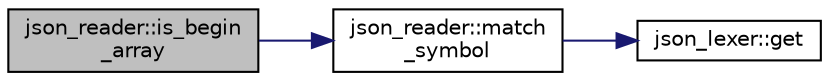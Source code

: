 digraph "json_reader::is_begin_array"
{
  edge [fontname="Helvetica",fontsize="10",labelfontname="Helvetica",labelfontsize="10"];
  node [fontname="Helvetica",fontsize="10",shape=record];
  rankdir="LR";
  Node18 [label="json_reader::is_begin\l_array",height=0.2,width=0.4,color="black", fillcolor="grey75", style="filled", fontcolor="black"];
  Node18 -> Node19 [color="midnightblue",fontsize="10",style="solid",fontname="Helvetica"];
  Node19 [label="json_reader::match\l_symbol",height=0.2,width=0.4,color="black", fillcolor="white", style="filled",URL="$classjson__reader.html#a539113b9973820381454942bae27d93f"];
  Node19 -> Node20 [color="midnightblue",fontsize="10",style="solid",fontname="Helvetica"];
  Node20 [label="json_lexer::get",height=0.2,width=0.4,color="black", fillcolor="white", style="filled",URL="$classjson__lexer.html#a45237df50027e1d1fde52e34e7e22b90"];
}
